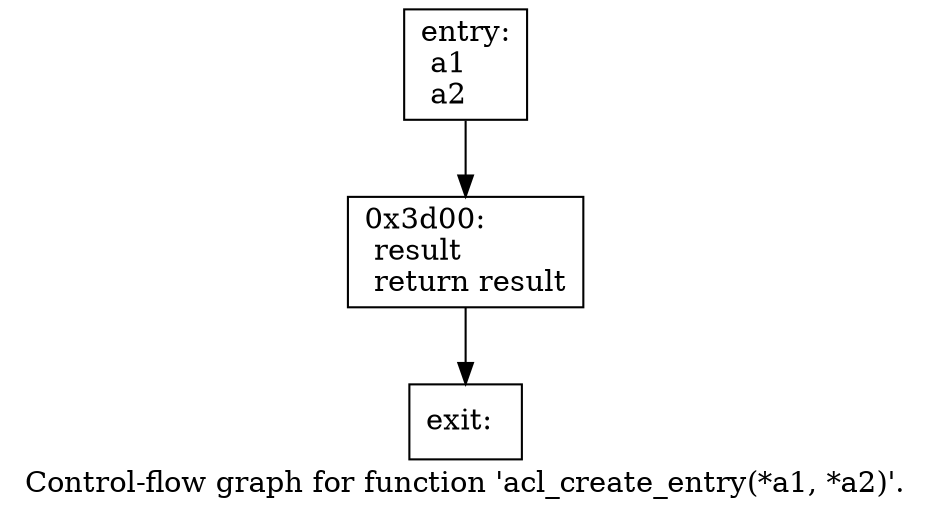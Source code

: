 digraph "Control-flow graph for function 'acl_create_entry(*a1, *a2)'." {
  label="Control-flow graph for function 'acl_create_entry(*a1, *a2)'.";
  node [shape=record];

  Node0796F9E8 [label="{entry:\l  a1\l  a2\l}"];
  Node0796F9E8 -> Node0796F640;
  Node0796F640 [label="{0x3d00:\l  result\l  return result\l}"];
  Node0796F640 -> Node0796F5F8;
  Node0796F5F8 [label="{exit:\l}"];

}
